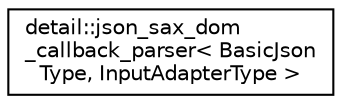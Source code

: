 digraph "Graphical Class Hierarchy"
{
 // LATEX_PDF_SIZE
  edge [fontname="Helvetica",fontsize="10",labelfontname="Helvetica",labelfontsize="10"];
  node [fontname="Helvetica",fontsize="10",shape=record];
  rankdir="LR";
  Node0 [label="detail::json_sax_dom\l_callback_parser\< BasicJson\lType, InputAdapterType \>",height=0.2,width=0.4,color="black", fillcolor="white", style="filled",URL="$classdetail_1_1json__sax__dom__callback__parser.html",tooltip=" "];
}
